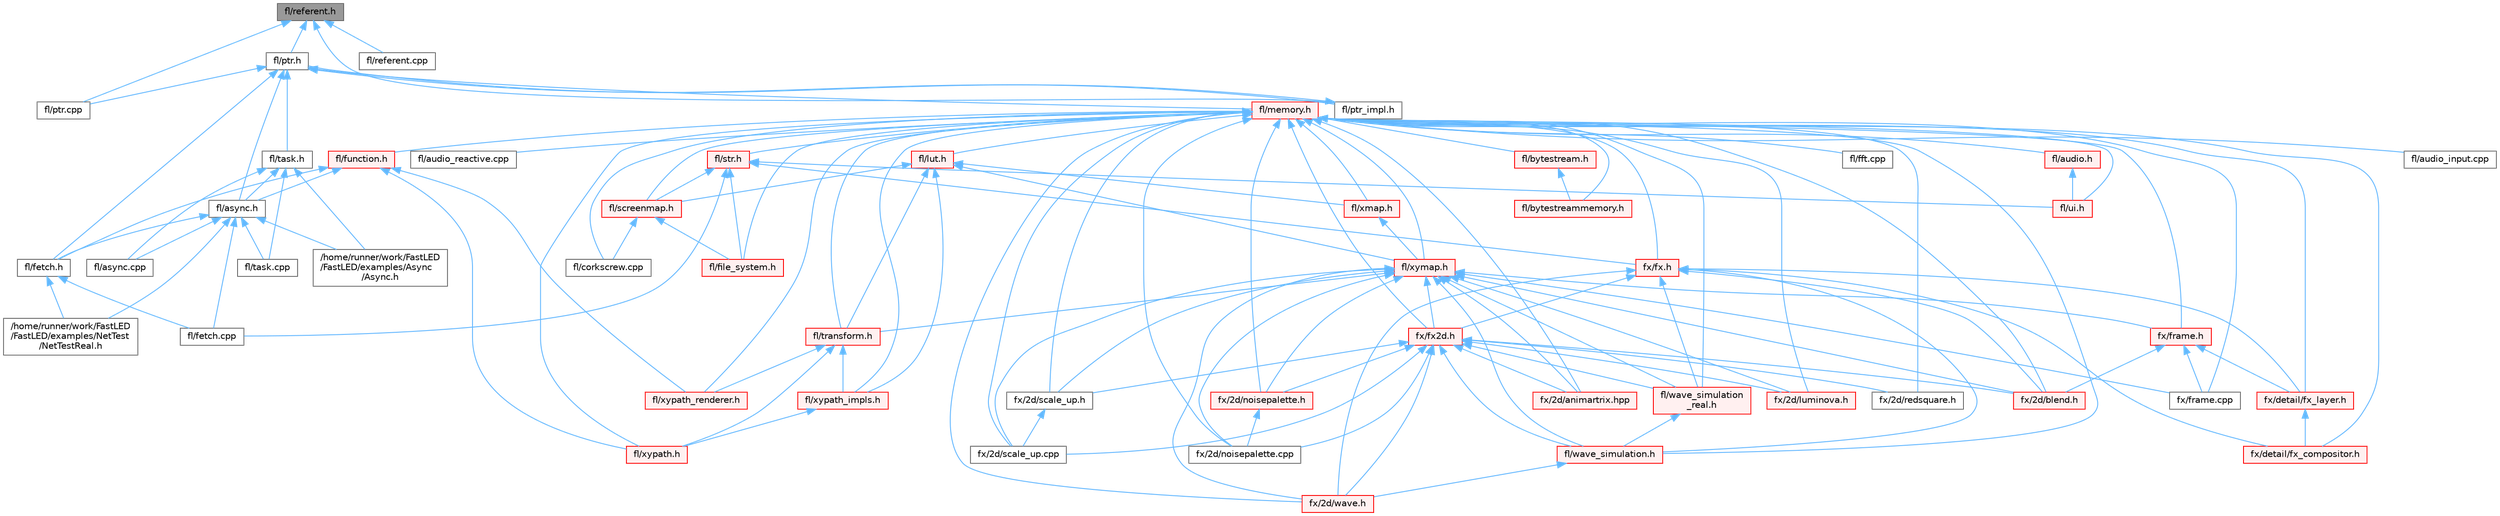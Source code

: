 digraph "fl/referent.h"
{
 // INTERACTIVE_SVG=YES
 // LATEX_PDF_SIZE
  bgcolor="transparent";
  edge [fontname=Helvetica,fontsize=10,labelfontname=Helvetica,labelfontsize=10];
  node [fontname=Helvetica,fontsize=10,shape=box,height=0.2,width=0.4];
  Node1 [id="Node000001",label="fl/referent.h",height=0.2,width=0.4,color="gray40", fillcolor="grey60", style="filled", fontcolor="black",tooltip=" "];
  Node1 -> Node2 [id="edge1_Node000001_Node000002",dir="back",color="steelblue1",style="solid",tooltip=" "];
  Node2 [id="Node000002",label="fl/ptr.cpp",height=0.2,width=0.4,color="grey40", fillcolor="white", style="filled",URL="$df/dc6/ptr_8cpp.html",tooltip=" "];
  Node1 -> Node3 [id="edge2_Node000001_Node000003",dir="back",color="steelblue1",style="solid",tooltip=" "];
  Node3 [id="Node000003",label="fl/ptr.h",height=0.2,width=0.4,color="grey40", fillcolor="white", style="filled",URL="$dd/d98/ptr_8h.html",tooltip=" "];
  Node3 -> Node4 [id="edge3_Node000003_Node000004",dir="back",color="steelblue1",style="solid",tooltip=" "];
  Node4 [id="Node000004",label="fl/async.h",height=0.2,width=0.4,color="grey40", fillcolor="white", style="filled",URL="$df/d4c/src_2fl_2async_8h.html",tooltip="Generic asynchronous task management for FastLED."];
  Node4 -> Node5 [id="edge4_Node000004_Node000005",dir="back",color="steelblue1",style="solid",tooltip=" "];
  Node5 [id="Node000005",label="/home/runner/work/FastLED\l/FastLED/examples/Async\l/Async.h",height=0.2,width=0.4,color="grey40", fillcolor="white", style="filled",URL="$d5/d1b/examples_2_async_2async_8h.html",tooltip=" "];
  Node4 -> Node6 [id="edge5_Node000004_Node000006",dir="back",color="steelblue1",style="solid",tooltip=" "];
  Node6 [id="Node000006",label="/home/runner/work/FastLED\l/FastLED/examples/NetTest\l/NetTestReal.h",height=0.2,width=0.4,color="grey40", fillcolor="white", style="filled",URL="$d5/dec/_net_test_real_8h.html",tooltip=" "];
  Node4 -> Node7 [id="edge6_Node000004_Node000007",dir="back",color="steelblue1",style="solid",tooltip=" "];
  Node7 [id="Node000007",label="fl/async.cpp",height=0.2,width=0.4,color="grey40", fillcolor="white", style="filled",URL="$d0/d95/async_8cpp.html",tooltip=" "];
  Node4 -> Node8 [id="edge7_Node000004_Node000008",dir="back",color="steelblue1",style="solid",tooltip=" "];
  Node8 [id="Node000008",label="fl/fetch.cpp",height=0.2,width=0.4,color="grey40", fillcolor="white", style="filled",URL="$d9/ddd/fetch_8cpp.html",tooltip=" "];
  Node4 -> Node9 [id="edge8_Node000004_Node000009",dir="back",color="steelblue1",style="solid",tooltip=" "];
  Node9 [id="Node000009",label="fl/fetch.h",height=0.2,width=0.4,color="grey40", fillcolor="white", style="filled",URL="$d6/d6a/fetch_8h.html",tooltip="Unified HTTP fetch API for FastLED (cross-platform)"];
  Node9 -> Node6 [id="edge9_Node000009_Node000006",dir="back",color="steelblue1",style="solid",tooltip=" "];
  Node9 -> Node8 [id="edge10_Node000009_Node000008",dir="back",color="steelblue1",style="solid",tooltip=" "];
  Node4 -> Node10 [id="edge11_Node000004_Node000010",dir="back",color="steelblue1",style="solid",tooltip=" "];
  Node10 [id="Node000010",label="fl/task.cpp",height=0.2,width=0.4,color="grey40", fillcolor="white", style="filled",URL="$d9/d9c/task_8cpp.html",tooltip=" "];
  Node3 -> Node9 [id="edge12_Node000003_Node000009",dir="back",color="steelblue1",style="solid",tooltip=" "];
  Node3 -> Node11 [id="edge13_Node000003_Node000011",dir="back",color="steelblue1",style="solid",tooltip=" "];
  Node11 [id="Node000011",label="fl/memory.h",height=0.2,width=0.4,color="red", fillcolor="#FFF0F0", style="filled",URL="$dc/d18/memory_8h.html",tooltip=" "];
  Node11 -> Node12 [id="edge14_Node000011_Node000012",dir="back",color="steelblue1",style="solid",tooltip=" "];
  Node12 [id="Node000012",label="fl/audio.h",height=0.2,width=0.4,color="red", fillcolor="#FFF0F0", style="filled",URL="$da/d09/audio_8h.html",tooltip=" "];
  Node12 -> Node20 [id="edge15_Node000012_Node000020",dir="back",color="steelblue1",style="solid",tooltip=" "];
  Node20 [id="Node000020",label="fl/ui.h",height=0.2,width=0.4,color="red", fillcolor="#FFF0F0", style="filled",URL="$d9/d3b/ui_8h.html",tooltip=" "];
  Node11 -> Node181 [id="edge16_Node000011_Node000181",dir="back",color="steelblue1",style="solid",tooltip=" "];
  Node181 [id="Node000181",label="fl/audio_input.cpp",height=0.2,width=0.4,color="grey40", fillcolor="white", style="filled",URL="$d7/da3/audio__input_8cpp.html",tooltip=" "];
  Node11 -> Node18 [id="edge17_Node000011_Node000018",dir="back",color="steelblue1",style="solid",tooltip=" "];
  Node18 [id="Node000018",label="fl/audio_reactive.cpp",height=0.2,width=0.4,color="grey40", fillcolor="white", style="filled",URL="$d4/d14/audio__reactive_8cpp.html",tooltip=" "];
  Node11 -> Node182 [id="edge18_Node000011_Node000182",dir="back",color="steelblue1",style="solid",tooltip=" "];
  Node182 [id="Node000182",label="fl/bytestream.h",height=0.2,width=0.4,color="red", fillcolor="#FFF0F0", style="filled",URL="$dd/d2b/bytestream_8h.html",tooltip=" "];
  Node182 -> Node183 [id="edge19_Node000182_Node000183",dir="back",color="steelblue1",style="solid",tooltip=" "];
  Node183 [id="Node000183",label="fl/bytestreammemory.h",height=0.2,width=0.4,color="red", fillcolor="#FFF0F0", style="filled",URL="$d1/d24/bytestreammemory_8h.html",tooltip=" "];
  Node11 -> Node183 [id="edge20_Node000011_Node000183",dir="back",color="steelblue1",style="solid",tooltip=" "];
  Node11 -> Node192 [id="edge21_Node000011_Node000192",dir="back",color="steelblue1",style="solid",tooltip=" "];
  Node192 [id="Node000192",label="fl/corkscrew.cpp",height=0.2,width=0.4,color="grey40", fillcolor="white", style="filled",URL="$d3/d9b/corkscrew_8cpp.html",tooltip=" "];
  Node11 -> Node193 [id="edge22_Node000011_Node000193",dir="back",color="steelblue1",style="solid",tooltip=" "];
  Node193 [id="Node000193",label="fl/fft.cpp",height=0.2,width=0.4,color="grey40", fillcolor="white", style="filled",URL="$db/d03/fft_8cpp.html",tooltip=" "];
  Node11 -> Node194 [id="edge23_Node000011_Node000194",dir="back",color="steelblue1",style="solid",tooltip=" "];
  Node194 [id="Node000194",label="fl/file_system.h",height=0.2,width=0.4,color="red", fillcolor="#FFF0F0", style="filled",URL="$d6/d8d/file__system_8h.html",tooltip=" "];
  Node11 -> Node196 [id="edge24_Node000011_Node000196",dir="back",color="steelblue1",style="solid",tooltip=" "];
  Node196 [id="Node000196",label="fl/function.h",height=0.2,width=0.4,color="red", fillcolor="#FFF0F0", style="filled",URL="$dd/d67/function_8h.html",tooltip=" "];
  Node196 -> Node4 [id="edge25_Node000196_Node000004",dir="back",color="steelblue1",style="solid",tooltip=" "];
  Node196 -> Node9 [id="edge26_Node000196_Node000009",dir="back",color="steelblue1",style="solid",tooltip=" "];
  Node196 -> Node216 [id="edge27_Node000196_Node000216",dir="back",color="steelblue1",style="solid",tooltip=" "];
  Node216 [id="Node000216",label="fl/xypath.h",height=0.2,width=0.4,color="red", fillcolor="#FFF0F0", style="filled",URL="$d5/df2/xypath_8h.html",tooltip=" "];
  Node196 -> Node223 [id="edge28_Node000196_Node000223",dir="back",color="steelblue1",style="solid",tooltip=" "];
  Node223 [id="Node000223",label="fl/xypath_renderer.h",height=0.2,width=0.4,color="red", fillcolor="#FFF0F0", style="filled",URL="$d2/d88/xypath__renderer_8h.html",tooltip=" "];
  Node11 -> Node224 [id="edge29_Node000011_Node000224",dir="back",color="steelblue1",style="solid",tooltip=" "];
  Node224 [id="Node000224",label="fl/lut.h",height=0.2,width=0.4,color="red", fillcolor="#FFF0F0", style="filled",URL="$db/d54/lut_8h.html",tooltip=" "];
  Node224 -> Node208 [id="edge30_Node000224_Node000208",dir="back",color="steelblue1",style="solid",tooltip=" "];
  Node208 [id="Node000208",label="fl/screenmap.h",height=0.2,width=0.4,color="red", fillcolor="#FFF0F0", style="filled",URL="$d7/d97/screenmap_8h.html",tooltip=" "];
  Node208 -> Node192 [id="edge31_Node000208_Node000192",dir="back",color="steelblue1",style="solid",tooltip=" "];
  Node208 -> Node194 [id="edge32_Node000208_Node000194",dir="back",color="steelblue1",style="solid",tooltip=" "];
  Node224 -> Node226 [id="edge33_Node000224_Node000226",dir="back",color="steelblue1",style="solid",tooltip=" "];
  Node226 [id="Node000226",label="fl/transform.h",height=0.2,width=0.4,color="red", fillcolor="#FFF0F0", style="filled",URL="$d2/d80/transform_8h.html",tooltip=" "];
  Node226 -> Node216 [id="edge34_Node000226_Node000216",dir="back",color="steelblue1",style="solid",tooltip=" "];
  Node226 -> Node227 [id="edge35_Node000226_Node000227",dir="back",color="steelblue1",style="solid",tooltip=" "];
  Node227 [id="Node000227",label="fl/xypath_impls.h",height=0.2,width=0.4,color="red", fillcolor="#FFF0F0", style="filled",URL="$d8/d5f/xypath__impls_8h.html",tooltip=" "];
  Node227 -> Node216 [id="edge36_Node000227_Node000216",dir="back",color="steelblue1",style="solid",tooltip=" "];
  Node226 -> Node223 [id="edge37_Node000226_Node000223",dir="back",color="steelblue1",style="solid",tooltip=" "];
  Node224 -> Node228 [id="edge38_Node000224_Node000228",dir="back",color="steelblue1",style="solid",tooltip=" "];
  Node228 [id="Node000228",label="fl/xmap.h",height=0.2,width=0.4,color="red", fillcolor="#FFF0F0", style="filled",URL="$dd/dcc/xmap_8h.html",tooltip=" "];
  Node228 -> Node230 [id="edge39_Node000228_Node000230",dir="back",color="steelblue1",style="solid",tooltip=" "];
  Node230 [id="Node000230",label="fl/xymap.h",height=0.2,width=0.4,color="red", fillcolor="#FFF0F0", style="filled",URL="$da/d61/xymap_8h.html",tooltip=" "];
  Node230 -> Node226 [id="edge40_Node000230_Node000226",dir="back",color="steelblue1",style="solid",tooltip=" "];
  Node230 -> Node248 [id="edge41_Node000230_Node000248",dir="back",color="steelblue1",style="solid",tooltip=" "];
  Node248 [id="Node000248",label="fl/wave_simulation.h",height=0.2,width=0.4,color="red", fillcolor="#FFF0F0", style="filled",URL="$dc/d36/wave__simulation_8h.html",tooltip=" "];
  Node248 -> Node167 [id="edge42_Node000248_Node000167",dir="back",color="steelblue1",style="solid",tooltip=" "];
  Node167 [id="Node000167",label="fx/2d/wave.h",height=0.2,width=0.4,color="red", fillcolor="#FFF0F0", style="filled",URL="$de/de9/src_2fx_22d_2wave_8h.html",tooltip=" "];
  Node230 -> Node250 [id="edge43_Node000230_Node000250",dir="back",color="steelblue1",style="solid",tooltip=" "];
  Node250 [id="Node000250",label="fl/wave_simulation\l_real.h",height=0.2,width=0.4,color="red", fillcolor="#FFF0F0", style="filled",URL="$dd/d8e/wave__simulation__real_8h.html",tooltip=" "];
  Node250 -> Node248 [id="edge44_Node000250_Node000248",dir="back",color="steelblue1",style="solid",tooltip=" "];
  Node230 -> Node164 [id="edge45_Node000230_Node000164",dir="back",color="steelblue1",style="solid",tooltip=" "];
  Node164 [id="Node000164",label="fx/2d/animartrix.hpp",height=0.2,width=0.4,color="red", fillcolor="#FFF0F0", style="filled",URL="$d3/dc3/animartrix_8hpp.html",tooltip=" "];
  Node230 -> Node252 [id="edge46_Node000230_Node000252",dir="back",color="steelblue1",style="solid",tooltip=" "];
  Node252 [id="Node000252",label="fx/2d/blend.h",height=0.2,width=0.4,color="red", fillcolor="#FFF0F0", style="filled",URL="$d8/d4e/blend_8h.html",tooltip=" "];
  Node230 -> Node146 [id="edge47_Node000230_Node000146",dir="back",color="steelblue1",style="solid",tooltip=" "];
  Node146 [id="Node000146",label="fx/2d/luminova.h",height=0.2,width=0.4,color="red", fillcolor="#FFF0F0", style="filled",URL="$d4/dd9/src_2fx_22d_2luminova_8h.html",tooltip=" "];
  Node230 -> Node148 [id="edge48_Node000230_Node000148",dir="back",color="steelblue1",style="solid",tooltip=" "];
  Node148 [id="Node000148",label="fx/2d/noisepalette.cpp",height=0.2,width=0.4,color="grey40", fillcolor="white", style="filled",URL="$d6/d66/noisepalette_8cpp.html",tooltip=" "];
  Node230 -> Node149 [id="edge49_Node000230_Node000149",dir="back",color="steelblue1",style="solid",tooltip=" "];
  Node149 [id="Node000149",label="fx/2d/noisepalette.h",height=0.2,width=0.4,color="red", fillcolor="#FFF0F0", style="filled",URL="$d6/dc7/noisepalette_8h.html",tooltip="Demonstrates how to mix noise generation with color palettes on a 2D LED matrix."];
  Node149 -> Node148 [id="edge50_Node000149_Node000148",dir="back",color="steelblue1",style="solid",tooltip=" "];
  Node230 -> Node151 [id="edge51_Node000230_Node000151",dir="back",color="steelblue1",style="solid",tooltip=" "];
  Node151 [id="Node000151",label="fx/2d/scale_up.cpp",height=0.2,width=0.4,color="grey40", fillcolor="white", style="filled",URL="$dc/d8c/scale__up_8cpp.html",tooltip=" "];
  Node230 -> Node247 [id="edge52_Node000230_Node000247",dir="back",color="steelblue1",style="solid",tooltip=" "];
  Node247 [id="Node000247",label="fx/2d/scale_up.h",height=0.2,width=0.4,color="grey40", fillcolor="white", style="filled",URL="$d2/d74/scale__up_8h.html",tooltip="Expands a grid using bilinear interpolation and scaling up."];
  Node247 -> Node151 [id="edge53_Node000247_Node000151",dir="back",color="steelblue1",style="solid",tooltip=" "];
  Node230 -> Node167 [id="edge54_Node000230_Node000167",dir="back",color="steelblue1",style="solid",tooltip=" "];
  Node230 -> Node253 [id="edge55_Node000230_Node000253",dir="back",color="steelblue1",style="solid",tooltip=" "];
  Node253 [id="Node000253",label="fx/frame.cpp",height=0.2,width=0.4,color="grey40", fillcolor="white", style="filled",URL="$da/d14/frame_8cpp.html",tooltip=" "];
  Node230 -> Node254 [id="edge56_Node000230_Node000254",dir="back",color="steelblue1",style="solid",tooltip=" "];
  Node254 [id="Node000254",label="fx/frame.h",height=0.2,width=0.4,color="red", fillcolor="#FFF0F0", style="filled",URL="$df/d7d/frame_8h.html",tooltip=" "];
  Node254 -> Node252 [id="edge57_Node000254_Node000252",dir="back",color="steelblue1",style="solid",tooltip=" "];
  Node254 -> Node255 [id="edge58_Node000254_Node000255",dir="back",color="steelblue1",style="solid",tooltip=" "];
  Node255 [id="Node000255",label="fx/detail/fx_layer.h",height=0.2,width=0.4,color="red", fillcolor="#FFF0F0", style="filled",URL="$d7/d2f/fx__layer_8h.html",tooltip=" "];
  Node255 -> Node256 [id="edge59_Node000255_Node000256",dir="back",color="steelblue1",style="solid",tooltip=" "];
  Node256 [id="Node000256",label="fx/detail/fx_compositor.h",height=0.2,width=0.4,color="red", fillcolor="#FFF0F0", style="filled",URL="$d5/d6b/fx__compositor_8h.html",tooltip=" "];
  Node254 -> Node253 [id="edge60_Node000254_Node000253",dir="back",color="steelblue1",style="solid",tooltip=" "];
  Node230 -> Node258 [id="edge61_Node000230_Node000258",dir="back",color="steelblue1",style="solid",tooltip=" "];
  Node258 [id="Node000258",label="fx/fx2d.h",height=0.2,width=0.4,color="red", fillcolor="#FFF0F0", style="filled",URL="$d9/d43/fx2d_8h.html",tooltip=" "];
  Node258 -> Node248 [id="edge62_Node000258_Node000248",dir="back",color="steelblue1",style="solid",tooltip=" "];
  Node258 -> Node250 [id="edge63_Node000258_Node000250",dir="back",color="steelblue1",style="solid",tooltip=" "];
  Node258 -> Node164 [id="edge64_Node000258_Node000164",dir="back",color="steelblue1",style="solid",tooltip=" "];
  Node258 -> Node252 [id="edge65_Node000258_Node000252",dir="back",color="steelblue1",style="solid",tooltip=" "];
  Node258 -> Node146 [id="edge66_Node000258_Node000146",dir="back",color="steelblue1",style="solid",tooltip=" "];
  Node258 -> Node148 [id="edge67_Node000258_Node000148",dir="back",color="steelblue1",style="solid",tooltip=" "];
  Node258 -> Node149 [id="edge68_Node000258_Node000149",dir="back",color="steelblue1",style="solid",tooltip=" "];
  Node258 -> Node150 [id="edge69_Node000258_Node000150",dir="back",color="steelblue1",style="solid",tooltip=" "];
  Node150 [id="Node000150",label="fx/2d/redsquare.h",height=0.2,width=0.4,color="grey40", fillcolor="white", style="filled",URL="$d3/db8/redsquare_8h.html",tooltip=" "];
  Node258 -> Node151 [id="edge70_Node000258_Node000151",dir="back",color="steelblue1",style="solid",tooltip=" "];
  Node258 -> Node247 [id="edge71_Node000258_Node000247",dir="back",color="steelblue1",style="solid",tooltip=" "];
  Node258 -> Node167 [id="edge72_Node000258_Node000167",dir="back",color="steelblue1",style="solid",tooltip=" "];
  Node224 -> Node230 [id="edge73_Node000224_Node000230",dir="back",color="steelblue1",style="solid",tooltip=" "];
  Node224 -> Node227 [id="edge74_Node000224_Node000227",dir="back",color="steelblue1",style="solid",tooltip=" "];
  Node11 -> Node208 [id="edge75_Node000011_Node000208",dir="back",color="steelblue1",style="solid",tooltip=" "];
  Node11 -> Node261 [id="edge76_Node000011_Node000261",dir="back",color="steelblue1",style="solid",tooltip=" "];
  Node261 [id="Node000261",label="fl/str.h",height=0.2,width=0.4,color="red", fillcolor="#FFF0F0", style="filled",URL="$d1/d93/str_8h.html",tooltip=" "];
  Node261 -> Node8 [id="edge77_Node000261_Node000008",dir="back",color="steelblue1",style="solid",tooltip=" "];
  Node261 -> Node194 [id="edge78_Node000261_Node000194",dir="back",color="steelblue1",style="solid",tooltip=" "];
  Node261 -> Node208 [id="edge79_Node000261_Node000208",dir="back",color="steelblue1",style="solid",tooltip=" "];
  Node261 -> Node20 [id="edge80_Node000261_Node000020",dir="back",color="steelblue1",style="solid",tooltip=" "];
  Node261 -> Node331 [id="edge81_Node000261_Node000331",dir="back",color="steelblue1",style="solid",tooltip=" "];
  Node331 [id="Node000331",label="fx/fx.h",height=0.2,width=0.4,color="red", fillcolor="#FFF0F0", style="filled",URL="$d2/d0c/fx_8h.html",tooltip=" "];
  Node331 -> Node248 [id="edge82_Node000331_Node000248",dir="back",color="steelblue1",style="solid",tooltip=" "];
  Node331 -> Node250 [id="edge83_Node000331_Node000250",dir="back",color="steelblue1",style="solid",tooltip=" "];
  Node331 -> Node252 [id="edge84_Node000331_Node000252",dir="back",color="steelblue1",style="solid",tooltip=" "];
  Node331 -> Node167 [id="edge85_Node000331_Node000167",dir="back",color="steelblue1",style="solid",tooltip=" "];
  Node331 -> Node256 [id="edge86_Node000331_Node000256",dir="back",color="steelblue1",style="solid",tooltip=" "];
  Node331 -> Node255 [id="edge87_Node000331_Node000255",dir="back",color="steelblue1",style="solid",tooltip=" "];
  Node331 -> Node258 [id="edge88_Node000331_Node000258",dir="back",color="steelblue1",style="solid",tooltip=" "];
  Node11 -> Node226 [id="edge89_Node000011_Node000226",dir="back",color="steelblue1",style="solid",tooltip=" "];
  Node11 -> Node20 [id="edge90_Node000011_Node000020",dir="back",color="steelblue1",style="solid",tooltip=" "];
  Node11 -> Node248 [id="edge91_Node000011_Node000248",dir="back",color="steelblue1",style="solid",tooltip=" "];
  Node11 -> Node250 [id="edge92_Node000011_Node000250",dir="back",color="steelblue1",style="solid",tooltip=" "];
  Node11 -> Node228 [id="edge93_Node000011_Node000228",dir="back",color="steelblue1",style="solid",tooltip=" "];
  Node11 -> Node230 [id="edge94_Node000011_Node000230",dir="back",color="steelblue1",style="solid",tooltip=" "];
  Node11 -> Node216 [id="edge95_Node000011_Node000216",dir="back",color="steelblue1",style="solid",tooltip=" "];
  Node11 -> Node227 [id="edge96_Node000011_Node000227",dir="back",color="steelblue1",style="solid",tooltip=" "];
  Node11 -> Node223 [id="edge97_Node000011_Node000223",dir="back",color="steelblue1",style="solid",tooltip=" "];
  Node11 -> Node164 [id="edge98_Node000011_Node000164",dir="back",color="steelblue1",style="solid",tooltip=" "];
  Node11 -> Node252 [id="edge99_Node000011_Node000252",dir="back",color="steelblue1",style="solid",tooltip=" "];
  Node11 -> Node146 [id="edge100_Node000011_Node000146",dir="back",color="steelblue1",style="solid",tooltip=" "];
  Node11 -> Node148 [id="edge101_Node000011_Node000148",dir="back",color="steelblue1",style="solid",tooltip=" "];
  Node11 -> Node149 [id="edge102_Node000011_Node000149",dir="back",color="steelblue1",style="solid",tooltip=" "];
  Node11 -> Node150 [id="edge103_Node000011_Node000150",dir="back",color="steelblue1",style="solid",tooltip=" "];
  Node11 -> Node151 [id="edge104_Node000011_Node000151",dir="back",color="steelblue1",style="solid",tooltip=" "];
  Node11 -> Node247 [id="edge105_Node000011_Node000247",dir="back",color="steelblue1",style="solid",tooltip=" "];
  Node11 -> Node167 [id="edge106_Node000011_Node000167",dir="back",color="steelblue1",style="solid",tooltip=" "];
  Node11 -> Node256 [id="edge107_Node000011_Node000256",dir="back",color="steelblue1",style="solid",tooltip=" "];
  Node11 -> Node255 [id="edge108_Node000011_Node000255",dir="back",color="steelblue1",style="solid",tooltip=" "];
  Node11 -> Node253 [id="edge109_Node000011_Node000253",dir="back",color="steelblue1",style="solid",tooltip=" "];
  Node11 -> Node254 [id="edge110_Node000011_Node000254",dir="back",color="steelblue1",style="solid",tooltip=" "];
  Node11 -> Node331 [id="edge111_Node000011_Node000331",dir="back",color="steelblue1",style="solid",tooltip=" "];
  Node11 -> Node258 [id="edge112_Node000011_Node000258",dir="back",color="steelblue1",style="solid",tooltip=" "];
  Node3 -> Node2 [id="edge113_Node000003_Node000002",dir="back",color="steelblue1",style="solid",tooltip=" "];
  Node3 -> Node369 [id="edge114_Node000003_Node000369",dir="back",color="steelblue1",style="solid",tooltip=" "];
  Node369 [id="Node000369",label="fl/ptr_impl.h",height=0.2,width=0.4,color="grey40", fillcolor="white", style="filled",URL="$d5/d94/ptr__impl_8h.html",tooltip=" "];
  Node369 -> Node3 [id="edge115_Node000369_Node000003",dir="back",color="steelblue1",style="solid",tooltip=" "];
  Node3 -> Node215 [id="edge116_Node000003_Node000215",dir="back",color="steelblue1",style="solid",tooltip=" "];
  Node215 [id="Node000215",label="fl/task.h",height=0.2,width=0.4,color="grey40", fillcolor="white", style="filled",URL="$db/da4/task_8h.html",tooltip=" "];
  Node215 -> Node5 [id="edge117_Node000215_Node000005",dir="back",color="steelblue1",style="solid",tooltip=" "];
  Node215 -> Node7 [id="edge118_Node000215_Node000007",dir="back",color="steelblue1",style="solid",tooltip=" "];
  Node215 -> Node4 [id="edge119_Node000215_Node000004",dir="back",color="steelblue1",style="solid",tooltip=" "];
  Node215 -> Node10 [id="edge120_Node000215_Node000010",dir="back",color="steelblue1",style="solid",tooltip=" "];
  Node1 -> Node369 [id="edge121_Node000001_Node000369",dir="back",color="steelblue1",style="solid",tooltip=" "];
  Node1 -> Node370 [id="edge122_Node000001_Node000370",dir="back",color="steelblue1",style="solid",tooltip=" "];
  Node370 [id="Node000370",label="fl/referent.cpp",height=0.2,width=0.4,color="grey40", fillcolor="white", style="filled",URL="$d4/d39/referent_8cpp.html",tooltip=" "];
}
